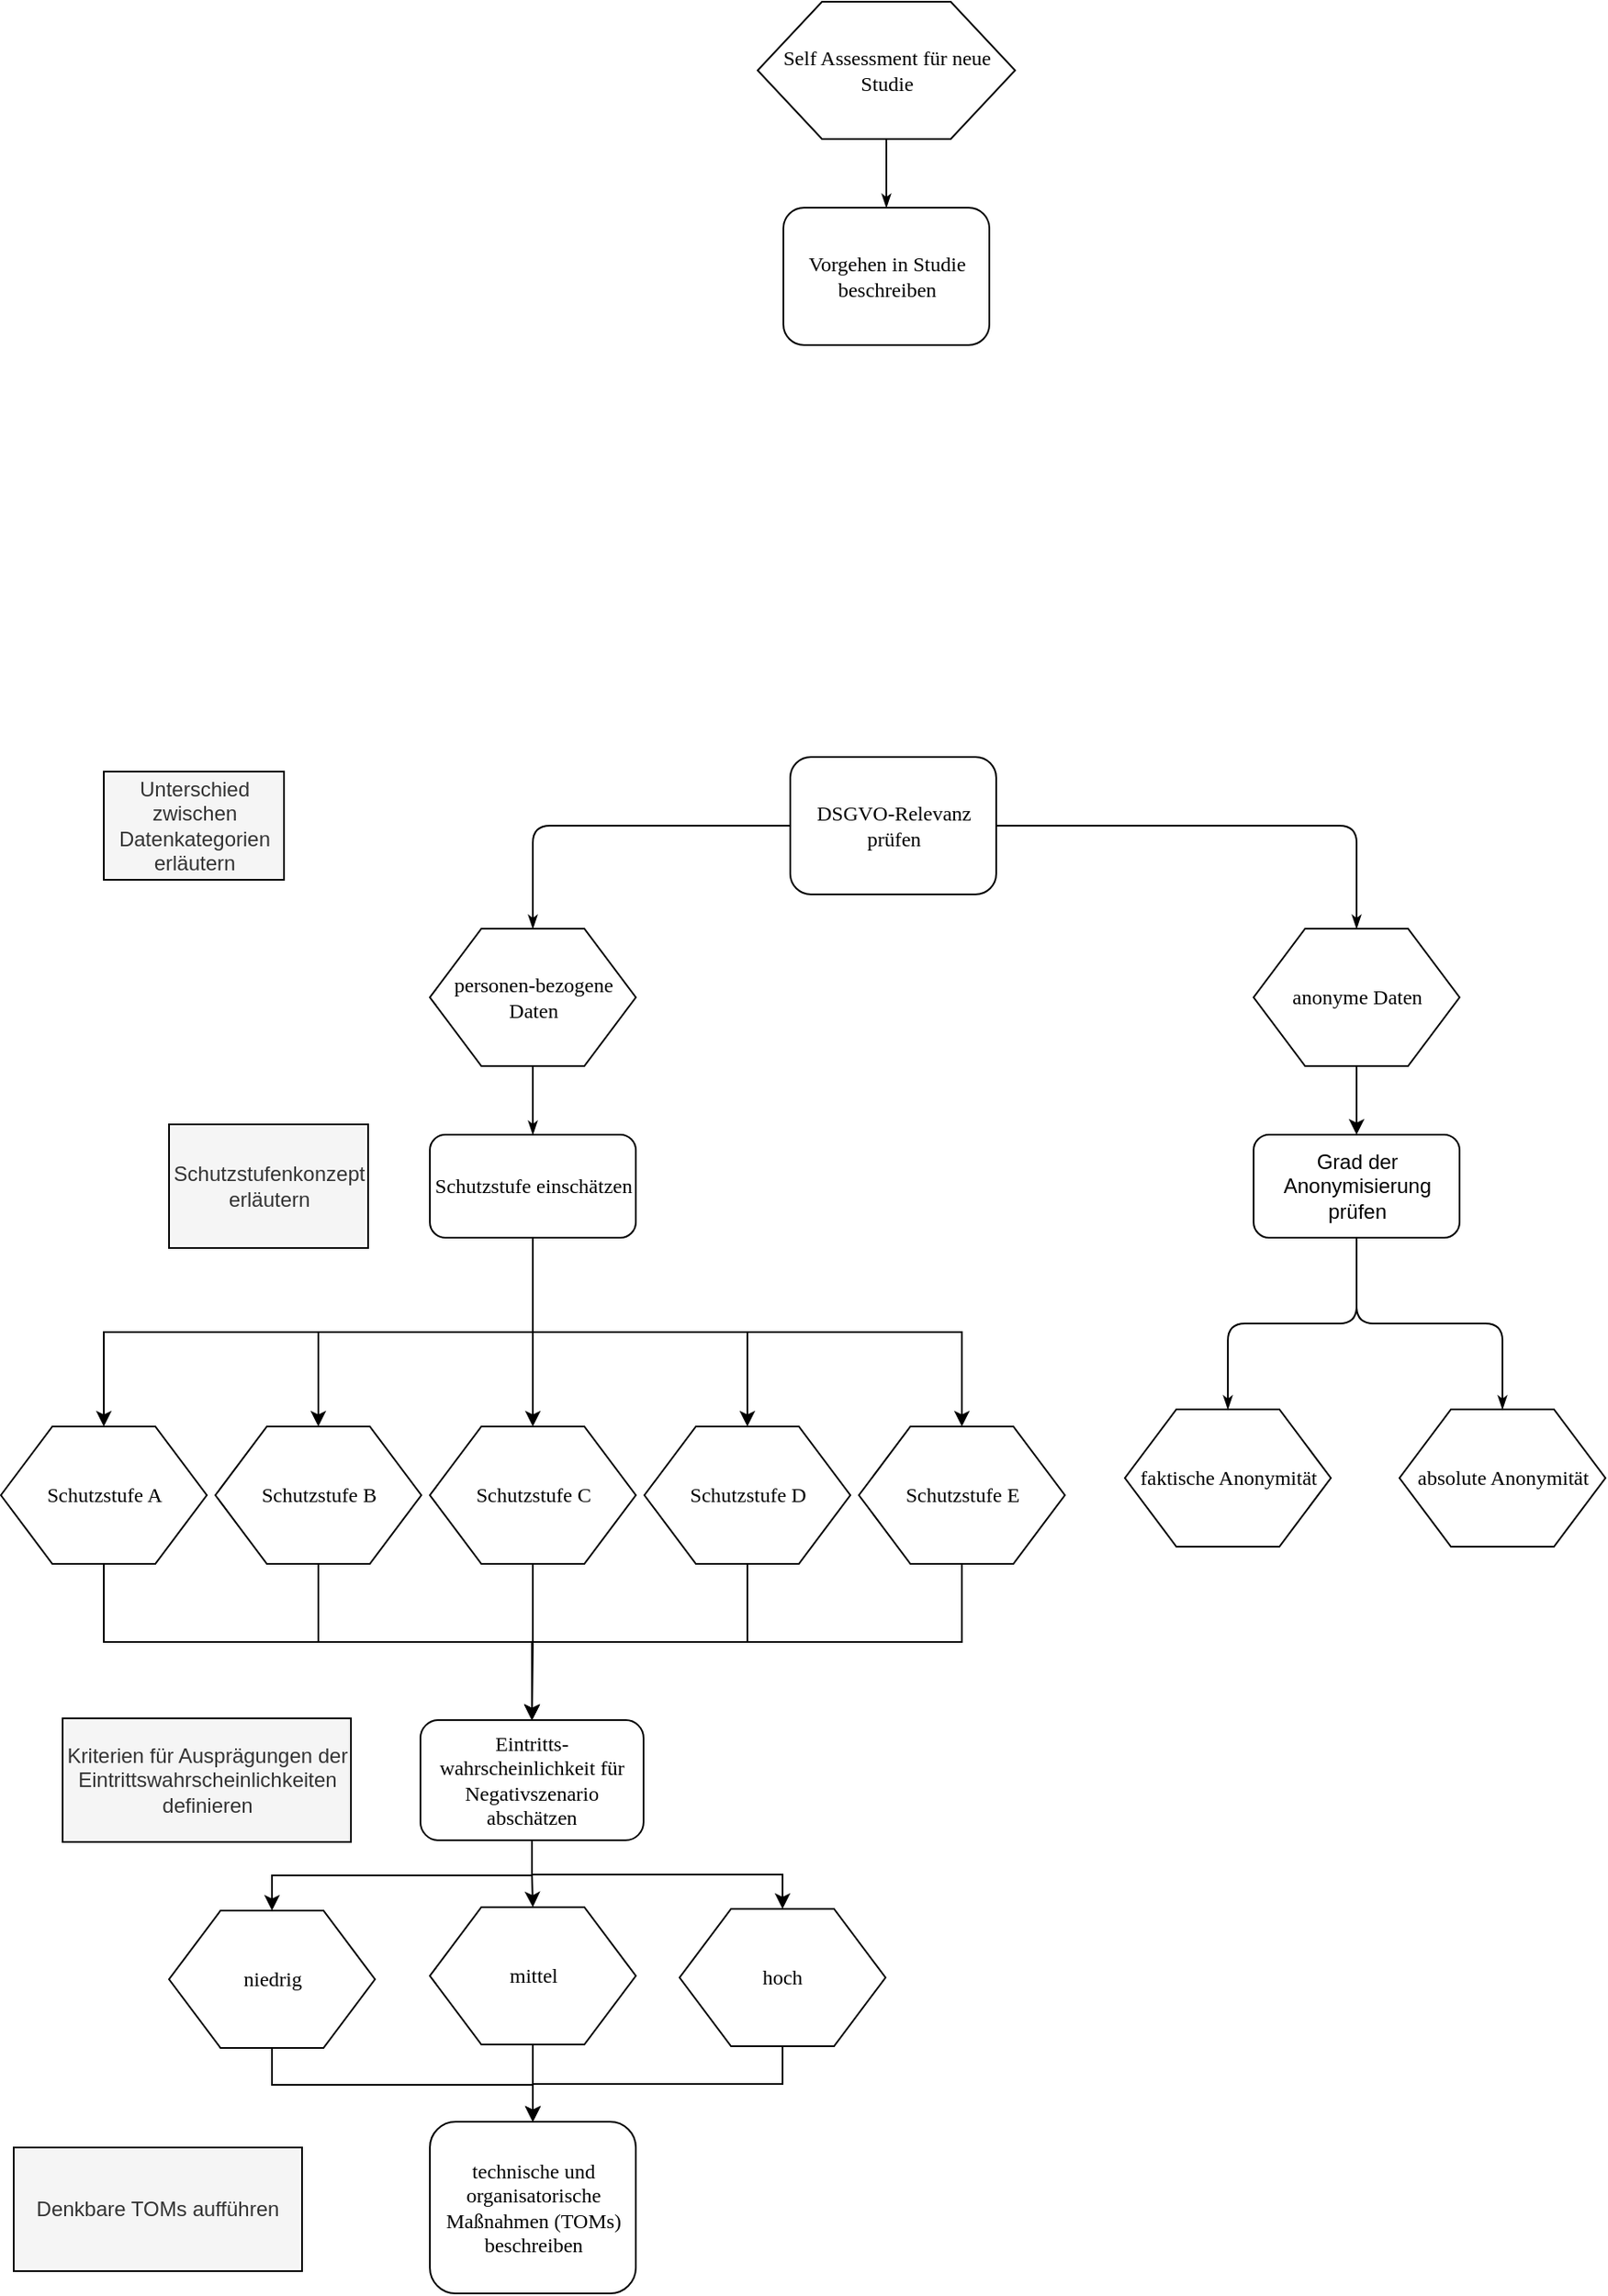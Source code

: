 <mxfile version="11.0.8" type="github"><diagram id="Do9dWuGwSt74f3K5TC2z" name="Page-1"><mxGraphModel dx="1038" dy="1440" grid="1" gridSize="10" guides="1" tooltips="1" connect="1" arrows="1" fold="1" page="1" pageScale="1" pageWidth="1100" pageHeight="850" background="#ffffff" math="0" shadow="0"><root><mxCell id="0"/><mxCell id="1" parent="0"/><mxCell id="17ea667e15c223fc-28" style="edgeStyle=orthogonalEdgeStyle;rounded=1;html=1;labelBackgroundColor=none;startArrow=none;startFill=0;startSize=5;endArrow=classicThin;endFill=1;endSize=5;jettySize=auto;orthogonalLoop=1;strokeColor=#000000;strokeWidth=1;fontFamily=Verdana;fontSize=8;fontColor=#000000;entryX=0.5;entryY=0;entryDx=0;entryDy=0;" parent="1" source="17ea667e15c223fc-1" target="V9C94Wr-NmKKFOqlByeV-51" edge="1"><mxGeometry relative="1" as="geometry"/></mxCell><mxCell id="17ea667e15c223fc-1" value="Self Assessment für neue Studie" style="shape=hexagon;perimeter=hexagonPerimeter;whiteSpace=wrap;html=1;rounded=0;shadow=0;labelBackgroundColor=none;strokeColor=#000000;strokeWidth=1;fillColor=#ffffff;fontFamily=Verdana;fontSize=12;fontColor=#000000;align=center;" parent="1" vertex="1"><mxGeometry x="603.5" y="-440" width="150" height="80" as="geometry"/></mxCell><mxCell id="17ea667e15c223fc-2" value="DSGVO-Relevanz prüfen" style="rounded=1;whiteSpace=wrap;html=1;shadow=0;labelBackgroundColor=none;strokeColor=#000000;strokeWidth=1;fillColor=#ffffff;fontFamily=Verdana;fontSize=12;fontColor=#000000;align=center;" parent="1" vertex="1"><mxGeometry x="622.5" width="120" height="80" as="geometry"/></mxCell><mxCell id="17ea667e15c223fc-30" style="edgeStyle=orthogonalEdgeStyle;rounded=1;html=1;labelBackgroundColor=none;startArrow=none;startFill=0;startSize=5;endArrow=classicThin;endFill=1;endSize=5;jettySize=auto;orthogonalLoop=1;strokeColor=#000000;strokeWidth=1;fontFamily=Verdana;fontSize=8;fontColor=#000000;exitX=1;exitY=0.5;exitDx=0;exitDy=0;" parent="1" source="17ea667e15c223fc-2" target="17ea667e15c223fc-5" edge="1"><mxGeometry relative="1" as="geometry"><mxPoint x="662.5" y="190" as="sourcePoint"/></mxGeometry></mxCell><mxCell id="17ea667e15c223fc-31" style="edgeStyle=orthogonalEdgeStyle;rounded=1;html=1;labelBackgroundColor=none;startArrow=none;startFill=0;startSize=5;endArrow=classicThin;endFill=1;endSize=5;jettySize=auto;orthogonalLoop=1;strokeColor=#000000;strokeWidth=1;fontFamily=Verdana;fontSize=8;fontColor=#000000;" parent="1" source="17ea667e15c223fc-2" target="17ea667e15c223fc-4" edge="1"><mxGeometry relative="1" as="geometry"><mxPoint x="372.5" y="180" as="sourcePoint"/></mxGeometry></mxCell><mxCell id="17ea667e15c223fc-39" style="edgeStyle=orthogonalEdgeStyle;rounded=1;html=1;labelBackgroundColor=none;startArrow=none;startFill=0;startSize=5;endArrow=classicThin;endFill=1;endSize=5;jettySize=auto;orthogonalLoop=1;strokeColor=#000000;strokeWidth=1;fontFamily=Verdana;fontSize=8;fontColor=#000000;entryX=0.5;entryY=0;entryDx=0;entryDy=0;entryPerimeter=0;exitX=0.5;exitY=1;exitDx=0;exitDy=0;" parent="1" source="17ea667e15c223fc-4" target="17ea667e15c223fc-7" edge="1"><mxGeometry relative="1" as="geometry"/></mxCell><mxCell id="17ea667e15c223fc-4" value="&lt;div&gt;&lt;span&gt;personen-bezogene Daten&lt;/span&gt;&lt;/div&gt;" style="shape=hexagon;perimeter=hexagonPerimeter;whiteSpace=wrap;html=1;rounded=0;shadow=0;labelBackgroundColor=none;strokeColor=#000000;strokeWidth=1;fillColor=#ffffff;fontFamily=Verdana;fontSize=12;fontColor=#000000;align=center;" parent="1" vertex="1"><mxGeometry x="412.5" y="100" width="120" height="80" as="geometry"/></mxCell><mxCell id="V9C94Wr-NmKKFOqlByeV-2" value="" style="edgeStyle=orthogonalEdgeStyle;rounded=0;orthogonalLoop=1;jettySize=auto;html=1;" parent="1" source="17ea667e15c223fc-5" target="V9C94Wr-NmKKFOqlByeV-3" edge="1"><mxGeometry relative="1" as="geometry"><mxPoint x="852.5" y="270" as="targetPoint"/></mxGeometry></mxCell><mxCell id="17ea667e15c223fc-5" value="&lt;div&gt;&lt;span&gt;anonyme Daten&lt;/span&gt;&lt;/div&gt;" style="shape=hexagon;perimeter=hexagonPerimeter;whiteSpace=wrap;html=1;rounded=0;shadow=0;labelBackgroundColor=none;strokeColor=#000000;strokeWidth=1;fillColor=#ffffff;fontFamily=Verdana;fontSize=12;fontColor=#000000;align=center;" parent="1" vertex="1"><mxGeometry x="892.5" y="100" width="120" height="80" as="geometry"/></mxCell><mxCell id="V9C94Wr-NmKKFOqlByeV-18" value="" style="edgeStyle=orthogonalEdgeStyle;rounded=0;orthogonalLoop=1;jettySize=auto;html=1;exitX=0.5;exitY=1;exitDx=0;exitDy=0;" parent="1" source="17ea667e15c223fc-7" target="V9C94Wr-NmKKFOqlByeV-14" edge="1"><mxGeometry relative="1" as="geometry"/></mxCell><mxCell id="17ea667e15c223fc-7" value="Schutzstufe einschätzen" style="rounded=1;whiteSpace=wrap;html=1;shadow=0;labelBackgroundColor=none;strokeColor=#000000;strokeWidth=1;fillColor=#ffffff;fontFamily=Verdana;fontSize=12;fontColor=#000000;align=center;" parent="1" vertex="1"><mxGeometry x="412.5" y="220" width="120" height="60" as="geometry"/></mxCell><mxCell id="V9C94Wr-NmKKFOqlByeV-3" value="Grad der Anonymisierung prüfen" style="rounded=1;whiteSpace=wrap;html=1;" parent="1" vertex="1"><mxGeometry x="892.5" y="220" width="120" height="60" as="geometry"/></mxCell><mxCell id="V9C94Wr-NmKKFOqlByeV-6" style="edgeStyle=orthogonalEdgeStyle;rounded=1;html=1;labelBackgroundColor=none;startArrow=none;startFill=0;startSize=5;endArrow=classicThin;endFill=1;endSize=5;jettySize=auto;orthogonalLoop=1;strokeColor=#000000;strokeWidth=1;fontFamily=Verdana;fontSize=8;fontColor=#000000;exitX=0.5;exitY=1;exitDx=0;exitDy=0;" parent="1" source="V9C94Wr-NmKKFOqlByeV-3" target="V9C94Wr-NmKKFOqlByeV-7" edge="1"><mxGeometry relative="1" as="geometry"><mxPoint x="727.5" y="400" as="sourcePoint"/></mxGeometry></mxCell><mxCell id="V9C94Wr-NmKKFOqlByeV-7" value="&lt;div&gt;faktische Anonymität&lt;br&gt;&lt;/div&gt;" style="shape=hexagon;perimeter=hexagonPerimeter;whiteSpace=wrap;html=1;rounded=0;shadow=0;labelBackgroundColor=none;strokeColor=#000000;strokeWidth=1;fillColor=#ffffff;fontFamily=Verdana;fontSize=12;fontColor=#000000;align=center;" parent="1" vertex="1"><mxGeometry x="817.5" y="380" width="120" height="80" as="geometry"/></mxCell><mxCell id="V9C94Wr-NmKKFOqlByeV-8" style="edgeStyle=orthogonalEdgeStyle;rounded=1;html=1;labelBackgroundColor=none;startArrow=none;startFill=0;startSize=5;endArrow=classicThin;endFill=1;endSize=5;jettySize=auto;orthogonalLoop=1;strokeColor=#000000;strokeWidth=1;fontFamily=Verdana;fontSize=8;fontColor=#000000;" parent="1" source="V9C94Wr-NmKKFOqlByeV-3" target="V9C94Wr-NmKKFOqlByeV-9" edge="1"><mxGeometry relative="1" as="geometry"><mxPoint x="957.5" y="410" as="sourcePoint"/></mxGeometry></mxCell><mxCell id="V9C94Wr-NmKKFOqlByeV-9" value="&lt;div&gt;absolute Anonymität&lt;/div&gt;" style="shape=hexagon;perimeter=hexagonPerimeter;whiteSpace=wrap;html=1;rounded=0;shadow=0;labelBackgroundColor=none;strokeColor=#000000;strokeWidth=1;fillColor=#ffffff;fontFamily=Verdana;fontSize=12;fontColor=#000000;align=center;" parent="1" vertex="1"><mxGeometry x="977.5" y="380" width="120" height="80" as="geometry"/></mxCell><mxCell id="V9C94Wr-NmKKFOqlByeV-10" value="&lt;div&gt;Schutzstufe A&lt;br&gt;&lt;/div&gt;" style="shape=hexagon;perimeter=hexagonPerimeter;whiteSpace=wrap;html=1;rounded=0;shadow=0;labelBackgroundColor=none;strokeColor=#000000;strokeWidth=1;fillColor=#ffffff;fontFamily=Verdana;fontSize=12;fontColor=#000000;align=center;" parent="1" vertex="1"><mxGeometry x="162.5" y="390" width="120" height="80" as="geometry"/></mxCell><mxCell id="V9C94Wr-NmKKFOqlByeV-12" value="&lt;div&gt;Schutzstufe B&lt;br&gt;&lt;/div&gt;" style="shape=hexagon;perimeter=hexagonPerimeter;whiteSpace=wrap;html=1;rounded=0;shadow=0;labelBackgroundColor=none;strokeColor=#000000;strokeWidth=1;fillColor=#ffffff;fontFamily=Verdana;fontSize=12;fontColor=#000000;align=center;" parent="1" vertex="1"><mxGeometry x="287.5" y="390" width="120" height="80" as="geometry"/></mxCell><mxCell id="V9C94Wr-NmKKFOqlByeV-26" value="" style="edgeStyle=orthogonalEdgeStyle;rounded=0;orthogonalLoop=1;jettySize=auto;html=1;entryX=0.5;entryY=0;entryDx=0;entryDy=0;exitX=0.5;exitY=1;exitDx=0;exitDy=0;" parent="1" source="V9C94Wr-NmKKFOqlByeV-13" target="V9C94Wr-NmKKFOqlByeV-37" edge="1"><mxGeometry relative="1" as="geometry"/></mxCell><mxCell id="V9C94Wr-NmKKFOqlByeV-13" value="&lt;div&gt;Schutzstufe C&lt;br&gt;&lt;/div&gt;" style="shape=hexagon;perimeter=hexagonPerimeter;whiteSpace=wrap;html=1;rounded=0;shadow=0;labelBackgroundColor=none;strokeColor=#000000;strokeWidth=1;fillColor=#ffffff;fontFamily=Verdana;fontSize=12;fontColor=#000000;align=center;" parent="1" vertex="1"><mxGeometry x="412.5" y="390" width="120" height="80" as="geometry"/></mxCell><mxCell id="V9C94Wr-NmKKFOqlByeV-14" value="&lt;div&gt;Schutzstufe D&lt;br&gt;&lt;/div&gt;" style="shape=hexagon;perimeter=hexagonPerimeter;whiteSpace=wrap;html=1;rounded=0;shadow=0;labelBackgroundColor=none;strokeColor=#000000;strokeWidth=1;fillColor=#ffffff;fontFamily=Verdana;fontSize=12;fontColor=#000000;align=center;" parent="1" vertex="1"><mxGeometry x="537.5" y="390" width="120" height="80" as="geometry"/></mxCell><mxCell id="V9C94Wr-NmKKFOqlByeV-15" value="&lt;div&gt;Schutzstufe E&lt;br&gt;&lt;/div&gt;" style="shape=hexagon;perimeter=hexagonPerimeter;whiteSpace=wrap;html=1;rounded=0;shadow=0;labelBackgroundColor=none;strokeColor=#000000;strokeWidth=1;fillColor=#ffffff;fontFamily=Verdana;fontSize=12;fontColor=#000000;align=center;" parent="1" vertex="1"><mxGeometry x="662.5" y="390" width="120" height="80" as="geometry"/></mxCell><mxCell id="V9C94Wr-NmKKFOqlByeV-21" value="" style="edgeStyle=orthogonalEdgeStyle;rounded=0;orthogonalLoop=1;jettySize=auto;html=1;exitX=0.5;exitY=1;exitDx=0;exitDy=0;entryX=0.5;entryY=0;entryDx=0;entryDy=0;" parent="1" source="17ea667e15c223fc-7" target="V9C94Wr-NmKKFOqlByeV-15" edge="1"><mxGeometry relative="1" as="geometry"><mxPoint x="472.5" y="360" as="sourcePoint"/><mxPoint x="577.5" y="470" as="targetPoint"/></mxGeometry></mxCell><mxCell id="V9C94Wr-NmKKFOqlByeV-22" value="" style="edgeStyle=orthogonalEdgeStyle;rounded=0;orthogonalLoop=1;jettySize=auto;html=1;exitX=0.5;exitY=1;exitDx=0;exitDy=0;entryX=0.5;entryY=0;entryDx=0;entryDy=0;" parent="1" source="17ea667e15c223fc-7" target="V9C94Wr-NmKKFOqlByeV-13" edge="1"><mxGeometry relative="1" as="geometry"><mxPoint x="482.5" y="370" as="sourcePoint"/><mxPoint x="587.5" y="480" as="targetPoint"/></mxGeometry></mxCell><mxCell id="V9C94Wr-NmKKFOqlByeV-23" value="" style="edgeStyle=orthogonalEdgeStyle;rounded=0;orthogonalLoop=1;jettySize=auto;html=1;exitX=0.5;exitY=1;exitDx=0;exitDy=0;entryX=0.5;entryY=0;entryDx=0;entryDy=0;" parent="1" source="17ea667e15c223fc-7" target="V9C94Wr-NmKKFOqlByeV-12" edge="1"><mxGeometry relative="1" as="geometry"><mxPoint x="492.5" y="380" as="sourcePoint"/><mxPoint x="597.5" y="490" as="targetPoint"/></mxGeometry></mxCell><mxCell id="V9C94Wr-NmKKFOqlByeV-24" value="" style="edgeStyle=orthogonalEdgeStyle;rounded=0;orthogonalLoop=1;jettySize=auto;html=1;exitX=0.5;exitY=1;exitDx=0;exitDy=0;" parent="1" source="17ea667e15c223fc-7" target="V9C94Wr-NmKKFOqlByeV-10" edge="1"><mxGeometry relative="1" as="geometry"><mxPoint x="502.5" y="390" as="sourcePoint"/><mxPoint x="607.5" y="500" as="targetPoint"/></mxGeometry></mxCell><mxCell id="V9C94Wr-NmKKFOqlByeV-27" value="" style="edgeStyle=orthogonalEdgeStyle;rounded=0;orthogonalLoop=1;jettySize=auto;html=1;entryX=0.5;entryY=0;entryDx=0;entryDy=0;exitX=0.5;exitY=1;exitDx=0;exitDy=0;" parent="1" source="V9C94Wr-NmKKFOqlByeV-14" target="V9C94Wr-NmKKFOqlByeV-37" edge="1"><mxGeometry relative="1" as="geometry"><mxPoint x="582.5" y="510" as="sourcePoint"/><mxPoint x="482.5" y="560" as="targetPoint"/></mxGeometry></mxCell><mxCell id="V9C94Wr-NmKKFOqlByeV-28" value="" style="edgeStyle=orthogonalEdgeStyle;rounded=0;orthogonalLoop=1;jettySize=auto;html=1;entryX=0.5;entryY=0;entryDx=0;entryDy=0;exitX=0.5;exitY=1;exitDx=0;exitDy=0;" parent="1" source="V9C94Wr-NmKKFOqlByeV-15" target="V9C94Wr-NmKKFOqlByeV-37" edge="1"><mxGeometry relative="1" as="geometry"><mxPoint x="607.5" y="480" as="sourcePoint"/><mxPoint x="482.5" y="560" as="targetPoint"/></mxGeometry></mxCell><mxCell id="V9C94Wr-NmKKFOqlByeV-29" value="" style="edgeStyle=orthogonalEdgeStyle;rounded=0;orthogonalLoop=1;jettySize=auto;html=1;entryX=0.5;entryY=0;entryDx=0;entryDy=0;exitX=0.5;exitY=1;exitDx=0;exitDy=0;" parent="1" source="V9C94Wr-NmKKFOqlByeV-12" target="V9C94Wr-NmKKFOqlByeV-37" edge="1"><mxGeometry relative="1" as="geometry"><mxPoint x="617.5" y="490" as="sourcePoint"/><mxPoint x="492.5" y="570" as="targetPoint"/></mxGeometry></mxCell><mxCell id="V9C94Wr-NmKKFOqlByeV-30" value="" style="edgeStyle=orthogonalEdgeStyle;rounded=0;orthogonalLoop=1;jettySize=auto;html=1;entryX=0.5;entryY=0;entryDx=0;entryDy=0;exitX=0.5;exitY=1;exitDx=0;exitDy=0;" parent="1" source="V9C94Wr-NmKKFOqlByeV-10" target="V9C94Wr-NmKKFOqlByeV-37" edge="1"><mxGeometry relative="1" as="geometry"><mxPoint x="627.5" y="500" as="sourcePoint"/><mxPoint x="502.5" y="580" as="targetPoint"/></mxGeometry></mxCell><mxCell id="V9C94Wr-NmKKFOqlByeV-31" value="technische und organisatorische Maßnahmen (TOMs) beschreiben " style="rounded=1;whiteSpace=wrap;html=1;shadow=0;labelBackgroundColor=none;strokeColor=#000000;strokeWidth=1;fillColor=#ffffff;fontFamily=Verdana;fontSize=12;fontColor=#000000;align=center;" parent="1" vertex="1"><mxGeometry x="412.5" y="795" width="120" height="100" as="geometry"/></mxCell><mxCell id="V9C94Wr-NmKKFOqlByeV-32" value="Unterschied zwischen Datenkategorien erläutern" style="text;html=1;align=center;verticalAlign=middle;whiteSpace=wrap;rounded=0;fillColor=#f5f5f5;strokeColor=#000000;fontColor=#333333;" parent="1" vertex="1"><mxGeometry x="222.5" y="8.5" width="105" height="63" as="geometry"/></mxCell><mxCell id="V9C94Wr-NmKKFOqlByeV-34" value="Schutzstufenkonzept&lt;br&gt;erläutern" style="text;html=1;align=center;verticalAlign=middle;whiteSpace=wrap;rounded=0;fillColor=#f5f5f5;strokeColor=#000000;fontColor=#333333;" parent="1" vertex="1"><mxGeometry x="260.5" y="214" width="116" height="72" as="geometry"/></mxCell><mxCell id="V9C94Wr-NmKKFOqlByeV-41" value="" style="edgeStyle=orthogonalEdgeStyle;rounded=0;orthogonalLoop=1;jettySize=auto;html=1;" parent="1" source="V9C94Wr-NmKKFOqlByeV-37" target="V9C94Wr-NmKKFOqlByeV-39" edge="1"><mxGeometry relative="1" as="geometry"/></mxCell><mxCell id="V9C94Wr-NmKKFOqlByeV-37" value="Eintritts-wahrscheinlichkeit für Negativszenario abschätzen" style="rounded=1;whiteSpace=wrap;html=1;shadow=0;labelBackgroundColor=none;strokeColor=#000000;strokeWidth=1;fillColor=#ffffff;fontFamily=Verdana;fontSize=12;fontColor=#000000;align=center;" parent="1" vertex="1"><mxGeometry x="407" y="561" width="130" height="70" as="geometry"/></mxCell><mxCell id="V9C94Wr-NmKKFOqlByeV-49" value="" style="edgeStyle=orthogonalEdgeStyle;rounded=0;orthogonalLoop=1;jettySize=auto;html=1;entryX=0.5;entryY=0;entryDx=0;entryDy=0;exitX=0.5;exitY=1;exitDx=0;exitDy=0;" parent="1" source="V9C94Wr-NmKKFOqlByeV-38" target="V9C94Wr-NmKKFOqlByeV-31" edge="1"><mxGeometry relative="1" as="geometry"><mxPoint x="320.235" y="782" as="targetPoint"/></mxGeometry></mxCell><mxCell id="V9C94Wr-NmKKFOqlByeV-38" value="niedrig" style="shape=hexagon;perimeter=hexagonPerimeter;whiteSpace=wrap;html=1;rounded=0;shadow=0;labelBackgroundColor=none;strokeColor=#000000;strokeWidth=1;fillColor=#ffffff;fontFamily=Verdana;fontSize=12;fontColor=#000000;align=center;" parent="1" vertex="1"><mxGeometry x="260.5" y="672" width="120" height="80" as="geometry"/></mxCell><mxCell id="V9C94Wr-NmKKFOqlByeV-47" value="" style="edgeStyle=orthogonalEdgeStyle;rounded=0;orthogonalLoop=1;jettySize=auto;html=1;exitX=0.5;exitY=1;exitDx=0;exitDy=0;" parent="1" source="V9C94Wr-NmKKFOqlByeV-39" target="V9C94Wr-NmKKFOqlByeV-31" edge="1"><mxGeometry relative="1" as="geometry"><mxPoint x="472" y="780" as="targetPoint"/></mxGeometry></mxCell><mxCell id="V9C94Wr-NmKKFOqlByeV-39" value="mittel" style="shape=hexagon;perimeter=hexagonPerimeter;whiteSpace=wrap;html=1;rounded=0;shadow=0;labelBackgroundColor=none;strokeColor=#000000;strokeWidth=1;fillColor=#ffffff;fontFamily=Verdana;fontSize=12;fontColor=#000000;align=center;" parent="1" vertex="1"><mxGeometry x="412.5" y="670" width="120" height="80" as="geometry"/></mxCell><mxCell id="V9C94Wr-NmKKFOqlByeV-48" value="" style="edgeStyle=orthogonalEdgeStyle;rounded=0;orthogonalLoop=1;jettySize=auto;html=1;exitX=0.5;exitY=1;exitDx=0;exitDy=0;" parent="1" source="V9C94Wr-NmKKFOqlByeV-40" target="V9C94Wr-NmKKFOqlByeV-31" edge="1"><mxGeometry relative="1" as="geometry"/></mxCell><mxCell id="V9C94Wr-NmKKFOqlByeV-40" value="hoch" style="shape=hexagon;perimeter=hexagonPerimeter;whiteSpace=wrap;html=1;rounded=0;shadow=0;labelBackgroundColor=none;strokeColor=#000000;strokeWidth=1;fillColor=#ffffff;fontFamily=Verdana;fontSize=12;fontColor=#000000;align=center;" parent="1" vertex="1"><mxGeometry x="558" y="671" width="120" height="80" as="geometry"/></mxCell><mxCell id="V9C94Wr-NmKKFOqlByeV-42" value="" style="edgeStyle=orthogonalEdgeStyle;rounded=0;orthogonalLoop=1;jettySize=auto;html=1;entryX=0.5;entryY=0;entryDx=0;entryDy=0;exitX=0.5;exitY=1;exitDx=0;exitDy=0;" parent="1" source="V9C94Wr-NmKKFOqlByeV-37" target="V9C94Wr-NmKKFOqlByeV-40" edge="1"><mxGeometry relative="1" as="geometry"><mxPoint x="478.316" y="641" as="sourcePoint"/><mxPoint x="474.211" y="680.0" as="targetPoint"/></mxGeometry></mxCell><mxCell id="V9C94Wr-NmKKFOqlByeV-43" value="" style="edgeStyle=orthogonalEdgeStyle;rounded=0;orthogonalLoop=1;jettySize=auto;html=1;entryX=0.5;entryY=0;entryDx=0;entryDy=0;exitX=0.5;exitY=1;exitDx=0;exitDy=0;" parent="1" source="V9C94Wr-NmKKFOqlByeV-37" target="V9C94Wr-NmKKFOqlByeV-38" edge="1"><mxGeometry relative="1" as="geometry"><mxPoint x="482.167" y="641" as="sourcePoint"/><mxPoint x="469.667" y="680.0" as="targetPoint"/></mxGeometry></mxCell><mxCell id="V9C94Wr-NmKKFOqlByeV-44" value="Kriterien für Ausprägungen der Eintrittswahrscheinlichkeiten definieren" style="text;html=1;align=center;verticalAlign=middle;whiteSpace=wrap;rounded=0;fillColor=#f5f5f5;strokeColor=#000000;fontColor=#333333;" parent="1" vertex="1"><mxGeometry x="198.5" y="560" width="168" height="72" as="geometry"/></mxCell><mxCell id="V9C94Wr-NmKKFOqlByeV-50" value="Denkbare TOMs aufführen" style="text;html=1;align=center;verticalAlign=middle;whiteSpace=wrap;rounded=0;fillColor=#f5f5f5;strokeColor=#000000;fontColor=#333333;" parent="1" vertex="1"><mxGeometry x="170" y="810" width="168" height="72" as="geometry"/></mxCell><mxCell id="V9C94Wr-NmKKFOqlByeV-51" value="Vorgehen in Studie beschreiben" style="rounded=1;whiteSpace=wrap;html=1;shadow=0;labelBackgroundColor=none;strokeColor=#000000;strokeWidth=1;fillColor=#ffffff;fontFamily=Verdana;fontSize=12;fontColor=#000000;align=center;" parent="1" vertex="1"><mxGeometry x="618.5" y="-320" width="120" height="80" as="geometry"/></mxCell></root></mxGraphModel></diagram></mxfile>
